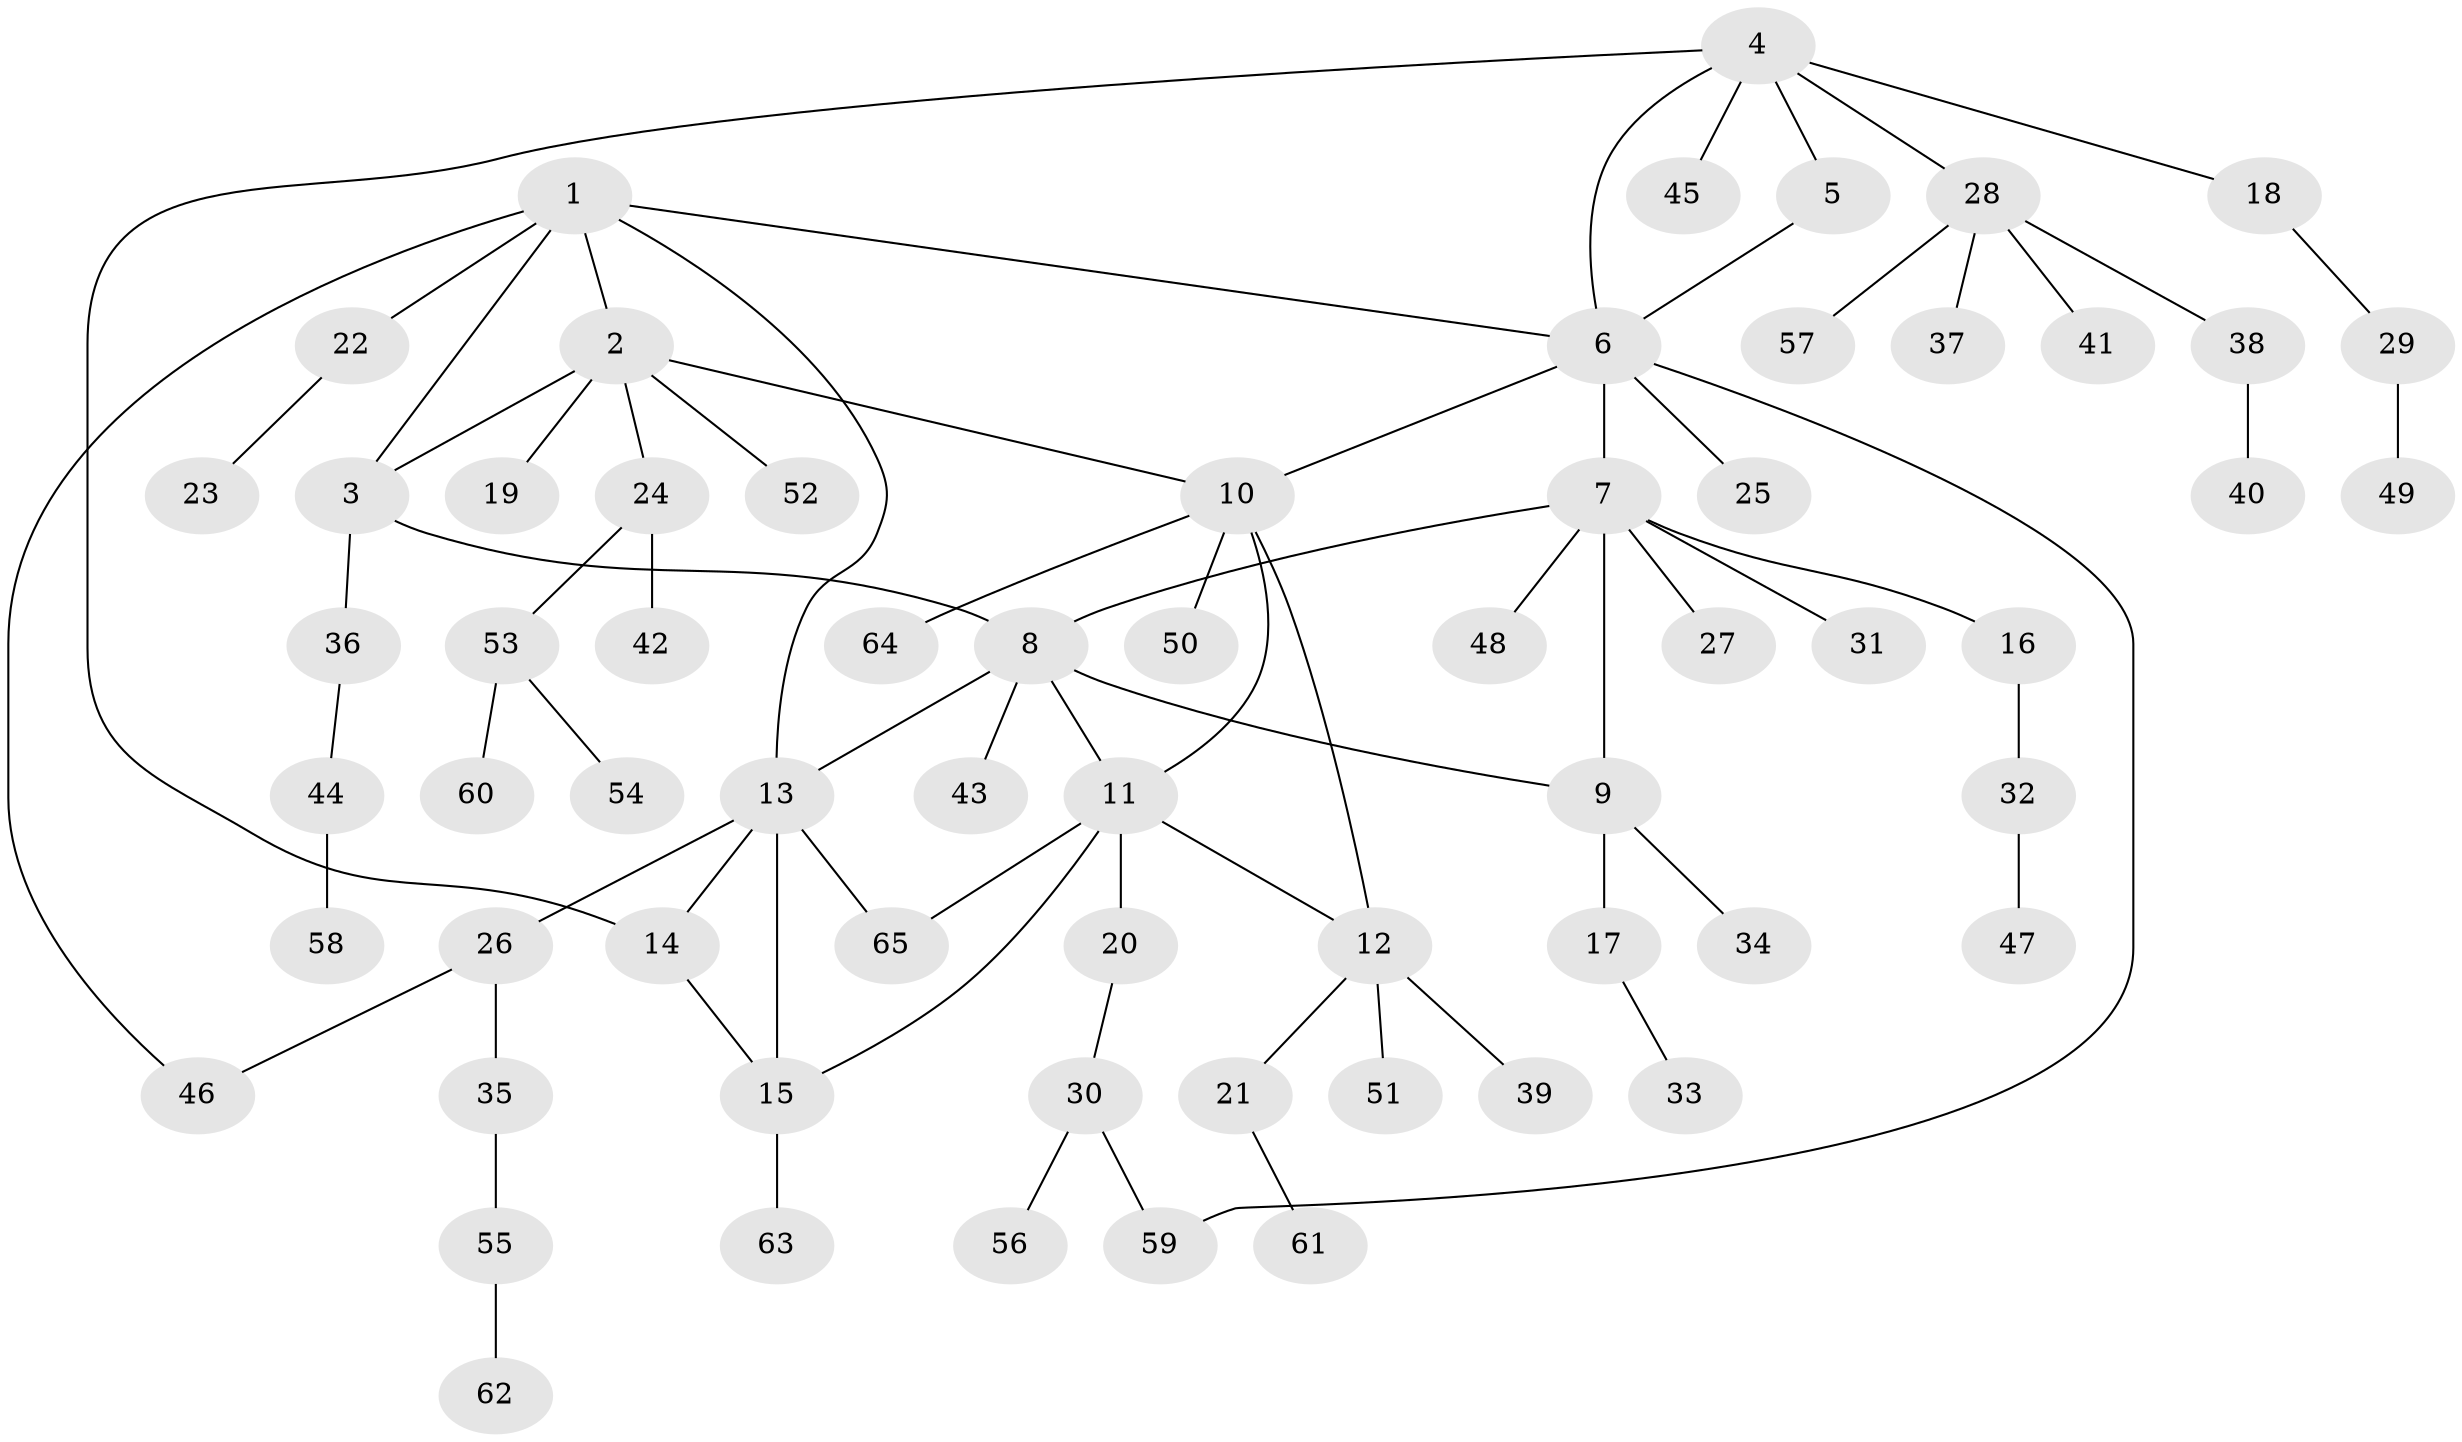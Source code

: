 // coarse degree distribution, {7: 0.022727272727272728, 4: 0.09090909090909091, 5: 0.045454545454545456, 6: 0.022727272727272728, 10: 0.022727272727272728, 3: 0.045454545454545456, 8: 0.022727272727272728, 2: 0.20454545454545456, 1: 0.5227272727272727}
// Generated by graph-tools (version 1.1) at 2025/52/02/27/25 19:52:16]
// undirected, 65 vertices, 78 edges
graph export_dot {
graph [start="1"]
  node [color=gray90,style=filled];
  1;
  2;
  3;
  4;
  5;
  6;
  7;
  8;
  9;
  10;
  11;
  12;
  13;
  14;
  15;
  16;
  17;
  18;
  19;
  20;
  21;
  22;
  23;
  24;
  25;
  26;
  27;
  28;
  29;
  30;
  31;
  32;
  33;
  34;
  35;
  36;
  37;
  38;
  39;
  40;
  41;
  42;
  43;
  44;
  45;
  46;
  47;
  48;
  49;
  50;
  51;
  52;
  53;
  54;
  55;
  56;
  57;
  58;
  59;
  60;
  61;
  62;
  63;
  64;
  65;
  1 -- 2;
  1 -- 3;
  1 -- 6;
  1 -- 13;
  1 -- 22;
  1 -- 46;
  2 -- 3;
  2 -- 10;
  2 -- 19;
  2 -- 24;
  2 -- 52;
  3 -- 8;
  3 -- 36;
  4 -- 5;
  4 -- 6;
  4 -- 14;
  4 -- 18;
  4 -- 28;
  4 -- 45;
  5 -- 6;
  6 -- 7;
  6 -- 10;
  6 -- 25;
  6 -- 59;
  7 -- 8;
  7 -- 9;
  7 -- 16;
  7 -- 27;
  7 -- 31;
  7 -- 48;
  8 -- 9;
  8 -- 11;
  8 -- 13;
  8 -- 43;
  9 -- 17;
  9 -- 34;
  10 -- 11;
  10 -- 12;
  10 -- 50;
  10 -- 64;
  11 -- 12;
  11 -- 15;
  11 -- 20;
  11 -- 65;
  12 -- 21;
  12 -- 39;
  12 -- 51;
  13 -- 14;
  13 -- 15;
  13 -- 26;
  13 -- 65;
  14 -- 15;
  15 -- 63;
  16 -- 32;
  17 -- 33;
  18 -- 29;
  20 -- 30;
  21 -- 61;
  22 -- 23;
  24 -- 42;
  24 -- 53;
  26 -- 35;
  26 -- 46;
  28 -- 37;
  28 -- 38;
  28 -- 41;
  28 -- 57;
  29 -- 49;
  30 -- 56;
  30 -- 59;
  32 -- 47;
  35 -- 55;
  36 -- 44;
  38 -- 40;
  44 -- 58;
  53 -- 54;
  53 -- 60;
  55 -- 62;
}
